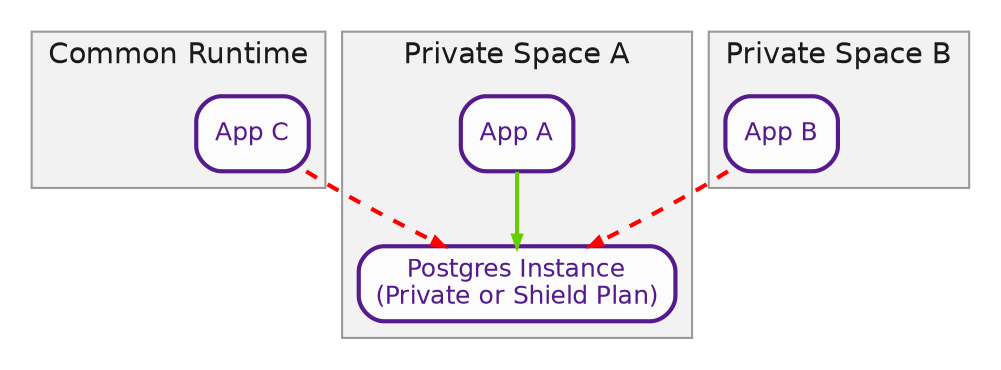 digraph G {
    ///// start Heroku styles
    graph [fontname="helvetica",fontsize=14,splines=true,pad=0.1,compound=true,color="grey60",fontcolor="grey10",fillcolor=grey95,style="filled"];
    node [fontname="helvetica",fontsize=12,color=purple4,shape=box,style="rounded, filled",fontcolor=purple4,fillcolor=grey99,penwidth=2];
    edge [fontname="helvetica",color=grey35,fontcolor=black,arrowhead="normal",penwidth=2,arrowsize=0.5];
    ///// end Heroku styles

    subgraph cluster3 {
      label="Common Runtime"
      "App C"
    }
    subgraph cluster1 {
      label="Private Space A"
      "App A"
      "Postgres Instance\n(Private or Shield Plan)"
    }
    subgraph cluster2 {
      label="Private Space B"
      "App B"
    }

    "App A" -> "Postgres Instance\n(Private or Shield Plan)" [color=chartreuse3]
    "App B" -> "Postgres Instance\n(Private or Shield Plan)" [color=red, style=dashed]
    "App C" -> "Postgres Instance\n(Private or Shield Plan)" [color=red, style=dashed]
}
